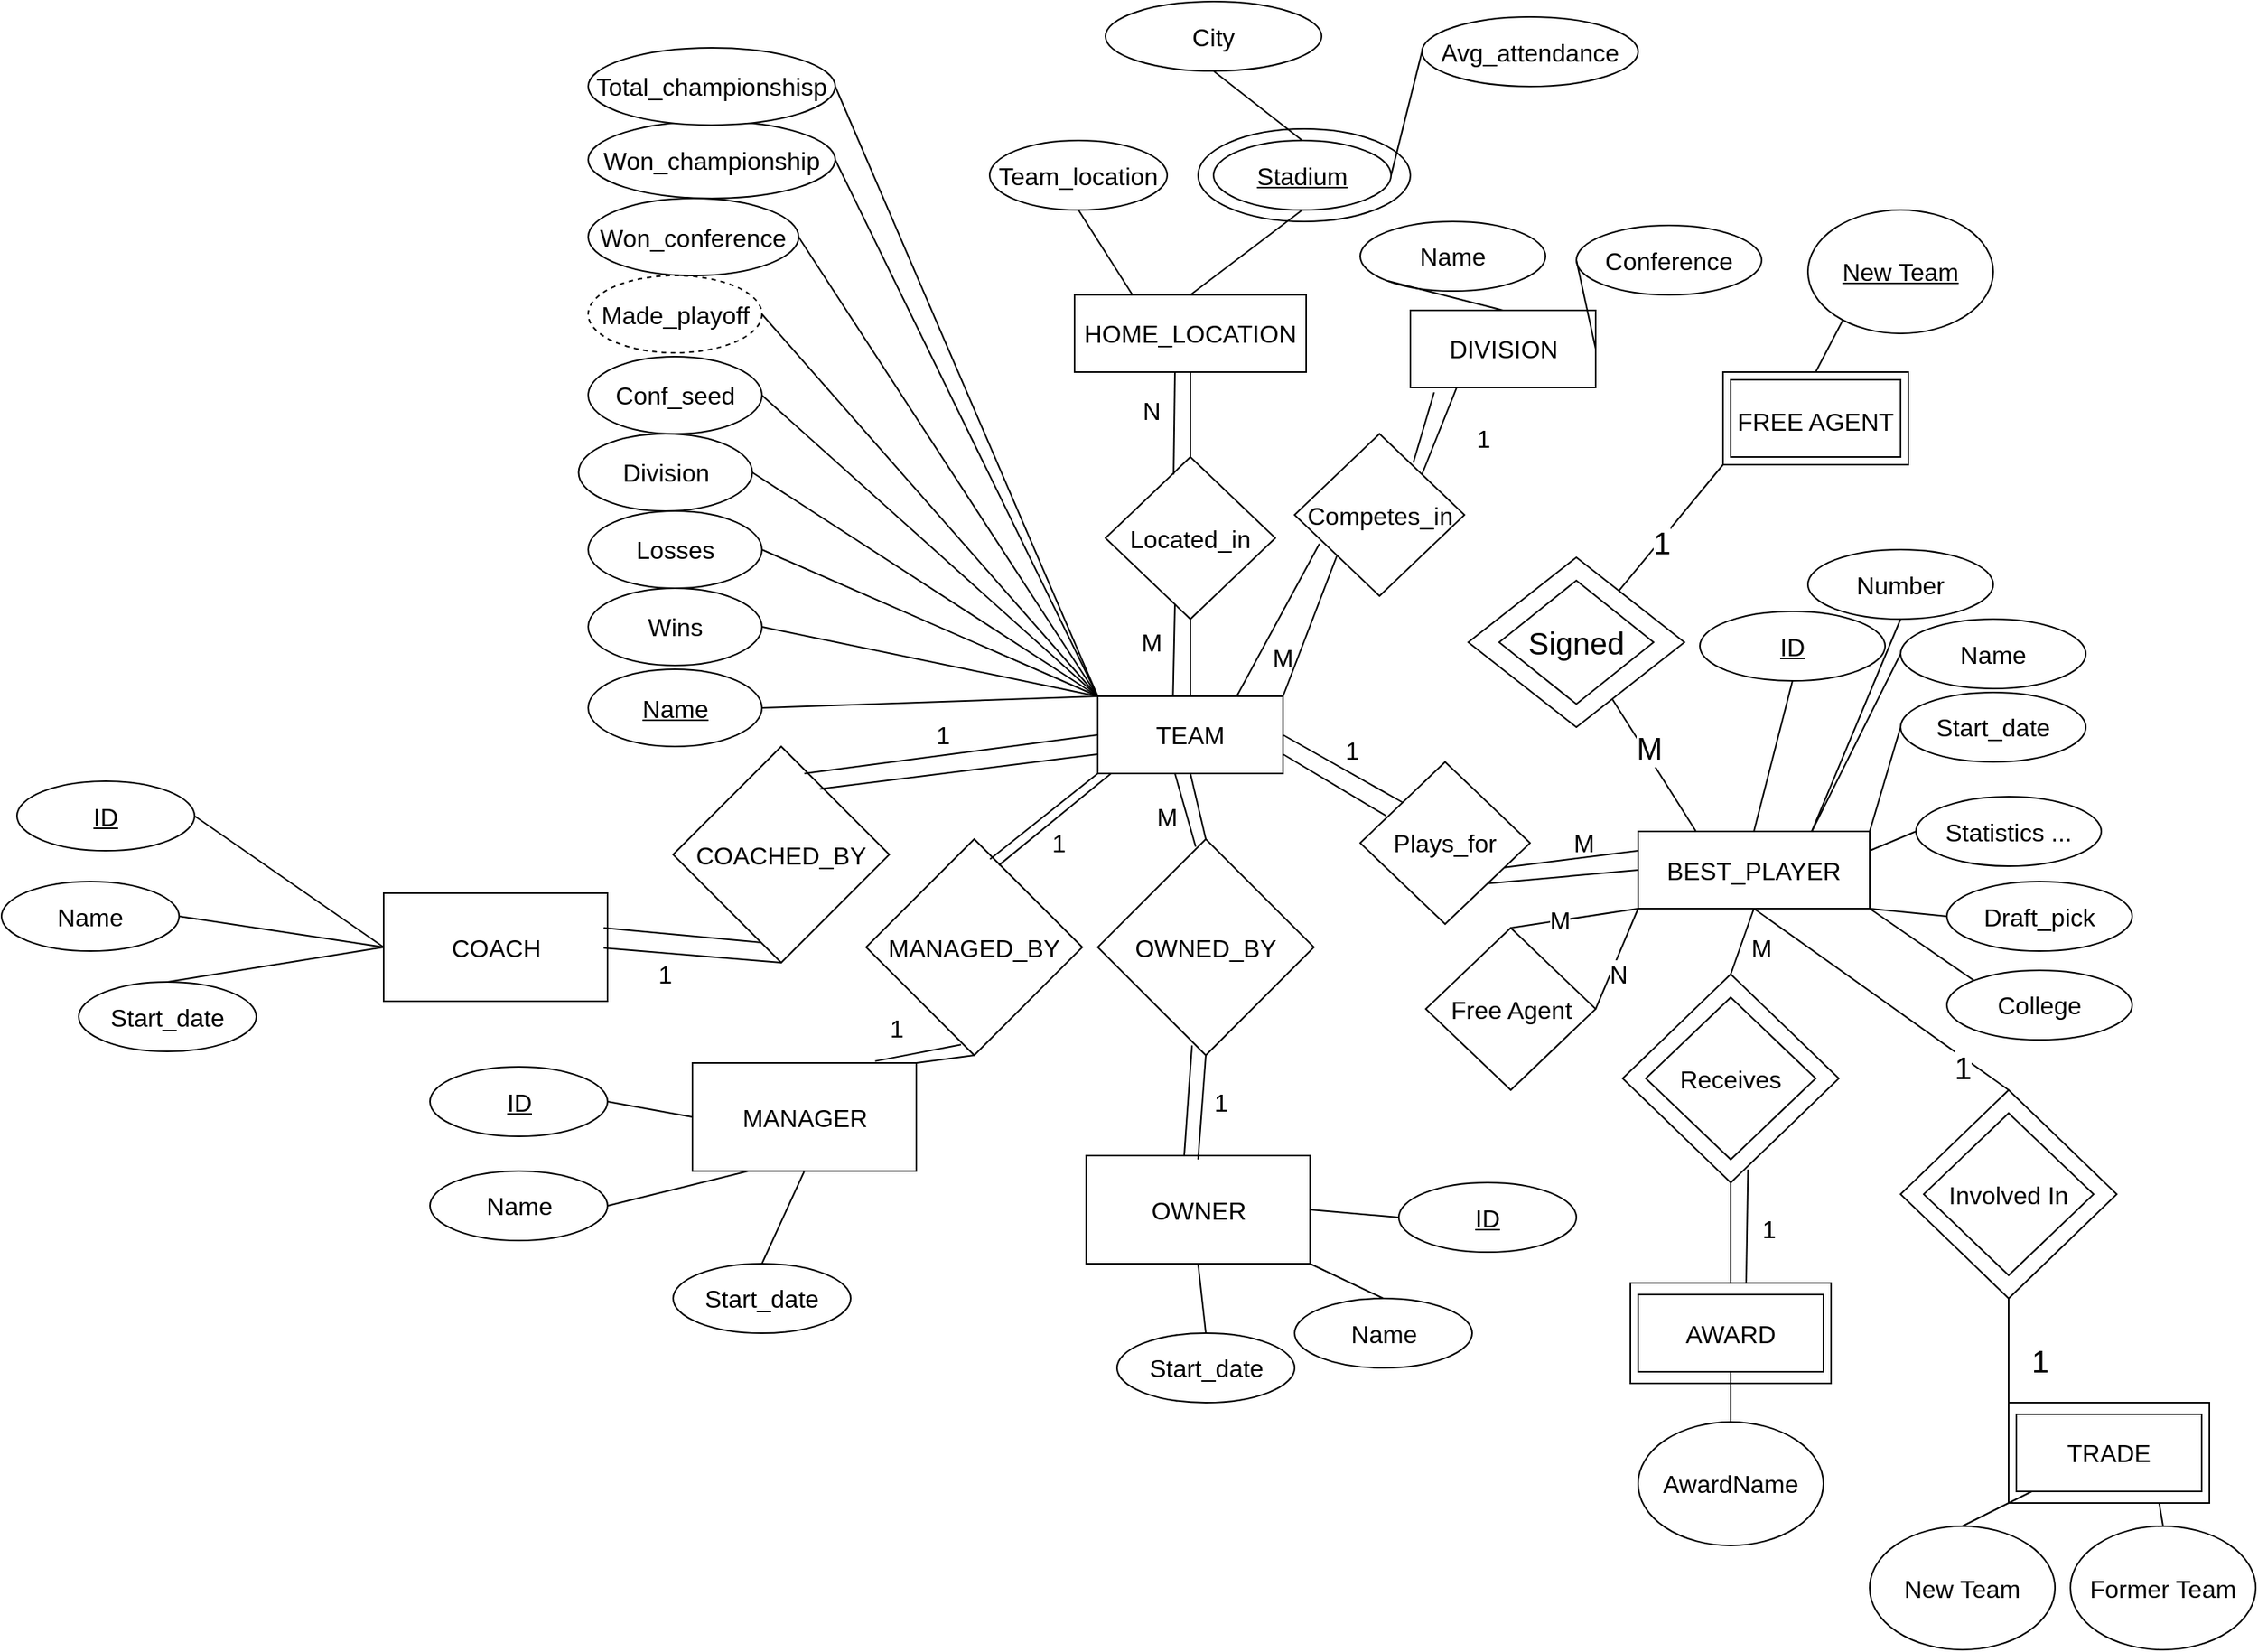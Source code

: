 <mxfile>
    <diagram id="n9KQt6kkjrG5HjDPY_oK" name="Page-1">
        <mxGraphModel dx="1576" dy="1442" grid="1" gridSize="10" guides="1" tooltips="1" connect="1" arrows="1" fold="1" page="1" pageScale="1" pageWidth="850" pageHeight="1100" math="0" shadow="0">
            <root>
                <mxCell id="0"/>
                <mxCell id="1" parent="0"/>
                <mxCell id="pK3gkvbiueadR3NNzkU--126" value="" style="ellipse;whiteSpace=wrap;html=1;fontSize=16;" parent="1" vertex="1">
                    <mxGeometry x="355" y="-127.5" width="137.5" height="60" as="geometry"/>
                </mxCell>
                <mxCell id="pK3gkvbiueadR3NNzkU--79" value="MANAGER" style="rounded=0;whiteSpace=wrap;html=1;fontSize=16;" parent="1" vertex="1">
                    <mxGeometry x="27.5" y="477.5" width="145" height="70" as="geometry"/>
                </mxCell>
                <mxCell id="pK3gkvbiueadR3NNzkU--80" value="COACH" style="rounded=0;whiteSpace=wrap;html=1;fontSize=16;" parent="1" vertex="1">
                    <mxGeometry x="-172.5" y="367.5" width="145" height="70" as="geometry"/>
                </mxCell>
                <mxCell id="pK3gkvbiueadR3NNzkU--78" value="COACHED_BY" style="rhombus;whiteSpace=wrap;html=1;fontSize=16;" parent="1" vertex="1">
                    <mxGeometry x="15" y="272.5" width="140" height="140" as="geometry"/>
                </mxCell>
                <mxCell id="pK3gkvbiueadR3NNzkU--77" value="MANAGED_BY" style="rhombus;whiteSpace=wrap;html=1;fontSize=16;" parent="1" vertex="1">
                    <mxGeometry x="140" y="332.5" width="140" height="140" as="geometry"/>
                </mxCell>
                <mxCell id="pK3gkvbiueadR3NNzkU--76" value="OWNED_BY" style="rhombus;whiteSpace=wrap;html=1;fontSize=16;" parent="1" vertex="1">
                    <mxGeometry x="290" y="332.5" width="140" height="140" as="geometry"/>
                </mxCell>
                <mxCell id="pK3gkvbiueadR3NNzkU--75" value="OWNER" style="rounded=0;whiteSpace=wrap;html=1;fontSize=16;" parent="1" vertex="1">
                    <mxGeometry x="282.5" y="537.5" width="145" height="70" as="geometry"/>
                </mxCell>
                <mxCell id="pK3gkvbiueadR3NNzkU--24" value="" style="rounded=0;whiteSpace=wrap;html=1;fontSize=16;" parent="1" vertex="1">
                    <mxGeometry x="635" y="620" width="130" height="65" as="geometry"/>
                </mxCell>
                <mxCell id="pK3gkvbiueadR3NNzkU--23" value="" style="rhombus;whiteSpace=wrap;html=1;fontSize=16;" parent="1" vertex="1">
                    <mxGeometry x="630" y="420" width="140" height="135" as="geometry"/>
                </mxCell>
                <mxCell id="11" style="edgeStyle=none;html=1;exitX=0;exitY=0;exitDx=0;exitDy=0;entryX=1;entryY=0.5;entryDx=0;entryDy=0;fontSize=16;endArrow=none;endFill=0;" parent="1" source="pK3gkvbiueadR3NNzkU--1" target="9" edge="1">
                    <mxGeometry relative="1" as="geometry"/>
                </mxCell>
                <mxCell id="pK3gkvbiueadR3NNzkU--1" value="&lt;font style=&quot;font-size: 16px;&quot;&gt;TEAM&lt;/font&gt;" style="rounded=0;whiteSpace=wrap;html=1;" parent="1" vertex="1">
                    <mxGeometry x="290" y="240" width="120" height="50" as="geometry"/>
                </mxCell>
                <mxCell id="pK3gkvbiueadR3NNzkU--6" value="&lt;font style=&quot;font-size: 16px;&quot;&gt;HOME_LOCATION&lt;br&gt;&lt;/font&gt;" style="rounded=0;whiteSpace=wrap;html=1;" parent="1" vertex="1">
                    <mxGeometry x="275" y="-20" width="150" height="50" as="geometry"/>
                </mxCell>
                <mxCell id="pK3gkvbiueadR3NNzkU--9" value="&lt;font style=&quot;font-size: 16px;&quot;&gt;DIVISION&lt;/font&gt;" style="rounded=0;whiteSpace=wrap;html=1;" parent="1" vertex="1">
                    <mxGeometry x="492.5" y="-10" width="120" height="50" as="geometry"/>
                </mxCell>
                <mxCell id="13" style="edgeStyle=none;html=1;exitX=0.75;exitY=0;exitDx=0;exitDy=0;entryX=0;entryY=0.5;entryDx=0;entryDy=0;fontSize=16;endArrow=none;endFill=0;" parent="1" source="pK3gkvbiueadR3NNzkU--10" target="pK3gkvbiueadR3NNzkU--154" edge="1">
                    <mxGeometry relative="1" as="geometry"/>
                </mxCell>
                <mxCell id="39" style="edgeStyle=none;html=1;exitX=0;exitY=1;exitDx=0;exitDy=0;entryX=0.5;entryY=0;entryDx=0;entryDy=0;fontSize=16;endArrow=none;endFill=0;" edge="1" parent="1" source="pK3gkvbiueadR3NNzkU--10" target="38">
                    <mxGeometry relative="1" as="geometry"/>
                </mxCell>
                <mxCell id="41" value="M" style="edgeLabel;html=1;align=center;verticalAlign=middle;resizable=0;points=[];fontSize=16;" vertex="1" connectable="0" parent="39">
                    <mxGeometry x="0.252" y="-1" relative="1" as="geometry">
                        <mxPoint as="offset"/>
                    </mxGeometry>
                </mxCell>
                <mxCell id="pK3gkvbiueadR3NNzkU--10" value="&lt;font style=&quot;font-size: 16px&quot;&gt;BEST_PLAYER&lt;/font&gt;" style="rounded=0;whiteSpace=wrap;html=1;" parent="1" vertex="1">
                    <mxGeometry x="640" y="327.5" width="150" height="50" as="geometry"/>
                </mxCell>
                <mxCell id="pK3gkvbiueadR3NNzkU--14" value="Located_in" style="rhombus;whiteSpace=wrap;html=1;fontSize=16;" parent="1" vertex="1">
                    <mxGeometry x="295" y="85" width="110" height="105" as="geometry"/>
                </mxCell>
                <mxCell id="pK3gkvbiueadR3NNzkU--15" value="Competes_in" style="rhombus;whiteSpace=wrap;html=1;fontSize=16;" parent="1" vertex="1">
                    <mxGeometry x="417.5" y="70" width="110" height="105" as="geometry"/>
                </mxCell>
                <mxCell id="pK3gkvbiueadR3NNzkU--16" value="Plays_for" style="rhombus;whiteSpace=wrap;html=1;fontSize=16;" parent="1" vertex="1">
                    <mxGeometry x="460" y="282.5" width="110" height="105" as="geometry"/>
                </mxCell>
                <mxCell id="5" style="edgeStyle=none;html=1;entryX=0.5;entryY=0;entryDx=0;entryDy=0;fontSize=16;endArrow=none;endFill=0;" parent="1" source="pK3gkvbiueadR3NNzkU--18" target="4" edge="1">
                    <mxGeometry relative="1" as="geometry"/>
                </mxCell>
                <mxCell id="pK3gkvbiueadR3NNzkU--18" value="&lt;font style=&quot;font-size: 16px;&quot;&gt;AWARD&lt;/font&gt;" style="rounded=0;whiteSpace=wrap;html=1;" parent="1" vertex="1">
                    <mxGeometry x="640" y="627.5" width="120" height="50" as="geometry"/>
                </mxCell>
                <mxCell id="pK3gkvbiueadR3NNzkU--22" value="Receives" style="rhombus;whiteSpace=wrap;html=1;fontSize=16;" parent="1" vertex="1">
                    <mxGeometry x="645" y="435" width="110" height="105" as="geometry"/>
                </mxCell>
                <mxCell id="pK3gkvbiueadR3NNzkU--25" value="" style="endArrow=none;html=1;rounded=0;fontSize=16;entryX=0.5;entryY=1;entryDx=0;entryDy=0;exitX=0.5;exitY=0;exitDx=0;exitDy=0;" parent="1" source="pK3gkvbiueadR3NNzkU--1" target="pK3gkvbiueadR3NNzkU--14" edge="1">
                    <mxGeometry width="50" height="50" relative="1" as="geometry">
                        <mxPoint x="230" y="290" as="sourcePoint"/>
                        <mxPoint x="280" y="240" as="targetPoint"/>
                    </mxGeometry>
                </mxCell>
                <mxCell id="pK3gkvbiueadR3NNzkU--26" value="" style="endArrow=none;html=1;rounded=0;fontSize=16;entryX=0.5;entryY=1;entryDx=0;entryDy=0;exitX=0.5;exitY=0;exitDx=0;exitDy=0;" parent="1" source="pK3gkvbiueadR3NNzkU--14" target="pK3gkvbiueadR3NNzkU--6" edge="1">
                    <mxGeometry width="50" height="50" relative="1" as="geometry">
                        <mxPoint x="230" y="290" as="sourcePoint"/>
                        <mxPoint x="280" y="240" as="targetPoint"/>
                    </mxGeometry>
                </mxCell>
                <mxCell id="pK3gkvbiueadR3NNzkU--27" value="" style="endArrow=none;html=1;rounded=0;fontSize=16;exitX=0.406;exitY=0.005;exitDx=0;exitDy=0;exitPerimeter=0;" parent="1" source="pK3gkvbiueadR3NNzkU--1" edge="1">
                    <mxGeometry width="50" height="50" relative="1" as="geometry">
                        <mxPoint x="290" y="230" as="sourcePoint"/>
                        <mxPoint x="340" y="180" as="targetPoint"/>
                    </mxGeometry>
                </mxCell>
                <mxCell id="pK3gkvbiueadR3NNzkU--29" value="" style="endArrow=none;html=1;rounded=0;fontSize=16;exitX=0.401;exitY=0.108;exitDx=0;exitDy=0;exitPerimeter=0;" parent="1" source="pK3gkvbiueadR3NNzkU--14" edge="1">
                    <mxGeometry width="50" height="50" relative="1" as="geometry">
                        <mxPoint x="290" y="80" as="sourcePoint"/>
                        <mxPoint x="340" y="30" as="targetPoint"/>
                    </mxGeometry>
                </mxCell>
                <mxCell id="pK3gkvbiueadR3NNzkU--30" value="" style="endArrow=none;html=1;rounded=0;fontSize=16;entryX=0.5;entryY=1;entryDx=0;entryDy=0;exitX=0.5;exitY=0;exitDx=0;exitDy=0;" parent="1" source="pK3gkvbiueadR3NNzkU--76" target="pK3gkvbiueadR3NNzkU--1" edge="1">
                    <mxGeometry width="50" height="50" relative="1" as="geometry">
                        <mxPoint x="310" y="320" as="sourcePoint"/>
                        <mxPoint x="400" y="280" as="targetPoint"/>
                    </mxGeometry>
                </mxCell>
                <mxCell id="pK3gkvbiueadR3NNzkU--31" value="" style="endArrow=none;html=1;rounded=0;fontSize=16;entryX=0.5;entryY=1;entryDx=0;entryDy=0;" parent="1" target="pK3gkvbiueadR3NNzkU--76" edge="1">
                    <mxGeometry width="50" height="50" relative="1" as="geometry">
                        <mxPoint x="355" y="540" as="sourcePoint"/>
                        <mxPoint x="460" y="520" as="targetPoint"/>
                    </mxGeometry>
                </mxCell>
                <mxCell id="pK3gkvbiueadR3NNzkU--32" value="M" style="text;html=1;strokeColor=none;fillColor=none;align=center;verticalAlign=middle;whiteSpace=wrap;rounded=0;fontSize=16;" parent="1" vertex="1">
                    <mxGeometry x="295" y="190" width="60" height="30" as="geometry"/>
                </mxCell>
                <mxCell id="pK3gkvbiueadR3NNzkU--33" value="N" style="text;html=1;strokeColor=none;fillColor=none;align=center;verticalAlign=middle;whiteSpace=wrap;rounded=0;fontSize=16;" parent="1" vertex="1">
                    <mxGeometry x="295" y="40" width="60" height="30" as="geometry"/>
                </mxCell>
                <mxCell id="pK3gkvbiueadR3NNzkU--34" value="" style="endArrow=none;html=1;rounded=0;fontSize=16;exitX=0.453;exitY=0.035;exitDx=0;exitDy=0;exitPerimeter=0;" parent="1" source="pK3gkvbiueadR3NNzkU--76" edge="1">
                    <mxGeometry width="50" height="50" relative="1" as="geometry">
                        <mxPoint x="350" y="360" as="sourcePoint"/>
                        <mxPoint x="340" y="290" as="targetPoint"/>
                    </mxGeometry>
                </mxCell>
                <mxCell id="pK3gkvbiueadR3NNzkU--35" value="" style="endArrow=none;html=1;rounded=0;fontSize=16;exitX=0.438;exitY=-0.001;exitDx=0;exitDy=0;exitPerimeter=0;entryX=0.436;entryY=0.955;entryDx=0;entryDy=0;entryPerimeter=0;" parent="1" source="pK3gkvbiueadR3NNzkU--75" target="pK3gkvbiueadR3NNzkU--76" edge="1">
                    <mxGeometry width="50" height="50" relative="1" as="geometry">
                        <mxPoint x="310" y="360" as="sourcePoint"/>
                        <mxPoint x="360" y="310" as="targetPoint"/>
                    </mxGeometry>
                </mxCell>
                <mxCell id="pK3gkvbiueadR3NNzkU--36" value="1" style="text;html=1;strokeColor=none;fillColor=none;align=center;verticalAlign=middle;whiteSpace=wrap;rounded=0;fontSize=16;" parent="1" vertex="1">
                    <mxGeometry x="340" y="487.5" width="60" height="30" as="geometry"/>
                </mxCell>
                <mxCell id="pK3gkvbiueadR3NNzkU--37" value="M" style="text;html=1;strokeColor=none;fillColor=none;align=center;verticalAlign=middle;whiteSpace=wrap;rounded=0;fontSize=16;" parent="1" vertex="1">
                    <mxGeometry x="305" y="302.5" width="60" height="30" as="geometry"/>
                </mxCell>
                <mxCell id="pK3gkvbiueadR3NNzkU--38" value="" style="endArrow=none;html=1;rounded=0;fontSize=16;entryX=0;entryY=1;entryDx=0;entryDy=0;exitX=0.573;exitY=0.093;exitDx=0;exitDy=0;exitPerimeter=0;" parent="1" source="pK3gkvbiueadR3NNzkU--77" target="pK3gkvbiueadR3NNzkU--1" edge="1">
                    <mxGeometry width="50" height="50" relative="1" as="geometry">
                        <mxPoint x="230" y="340" as="sourcePoint"/>
                        <mxPoint x="350" y="310" as="targetPoint"/>
                    </mxGeometry>
                </mxCell>
                <mxCell id="pK3gkvbiueadR3NNzkU--39" value="" style="endArrow=none;html=1;rounded=0;fontSize=16;entryX=0.5;entryY=1;entryDx=0;entryDy=0;exitX=1;exitY=0;exitDx=0;exitDy=0;" parent="1" source="pK3gkvbiueadR3NNzkU--79" target="pK3gkvbiueadR3NNzkU--77" edge="1">
                    <mxGeometry width="50" height="50" relative="1" as="geometry">
                        <mxPoint x="160" y="480" as="sourcePoint"/>
                        <mxPoint x="340" y="310" as="targetPoint"/>
                    </mxGeometry>
                </mxCell>
                <mxCell id="pK3gkvbiueadR3NNzkU--40" value="" style="endArrow=none;html=1;rounded=0;fontSize=16;exitX=0.885;exitY=-0.017;exitDx=0;exitDy=0;exitPerimeter=0;entryX=0.439;entryY=0.951;entryDx=0;entryDy=0;entryPerimeter=0;" parent="1" target="pK3gkvbiueadR3NNzkU--77" edge="1">
                    <mxGeometry width="50" height="50" relative="1" as="geometry">
                        <mxPoint x="145.825" y="476.31" as="sourcePoint"/>
                        <mxPoint x="340" y="310" as="targetPoint"/>
                    </mxGeometry>
                </mxCell>
                <mxCell id="pK3gkvbiueadR3NNzkU--42" value="1" style="text;html=1;strokeColor=none;fillColor=none;align=center;verticalAlign=middle;whiteSpace=wrap;rounded=0;fontSize=16;" parent="1" vertex="1">
                    <mxGeometry x="130" y="440" width="60" height="30" as="geometry"/>
                </mxCell>
                <mxCell id="pK3gkvbiueadR3NNzkU--43" value="1" style="text;html=1;strokeColor=none;fillColor=none;align=center;verticalAlign=middle;whiteSpace=wrap;rounded=0;fontSize=16;" parent="1" vertex="1">
                    <mxGeometry x="235" y="320" width="60" height="30" as="geometry"/>
                </mxCell>
                <mxCell id="pK3gkvbiueadR3NNzkU--45" value="" style="endArrow=none;html=1;rounded=0;fontSize=16;entryX=0;entryY=0.5;entryDx=0;entryDy=0;" parent="1" target="pK3gkvbiueadR3NNzkU--1" edge="1">
                    <mxGeometry width="50" height="50" relative="1" as="geometry">
                        <mxPoint x="100" y="290" as="sourcePoint"/>
                        <mxPoint x="350" y="310" as="targetPoint"/>
                    </mxGeometry>
                </mxCell>
                <mxCell id="pK3gkvbiueadR3NNzkU--46" value="" style="endArrow=none;html=1;rounded=0;fontSize=16;entryX=0.5;entryY=1;entryDx=0;entryDy=0;" parent="1" target="pK3gkvbiueadR3NNzkU--78" edge="1">
                    <mxGeometry width="50" height="50" relative="1" as="geometry">
                        <mxPoint x="-30" y="403" as="sourcePoint"/>
                        <mxPoint x="350" y="310" as="targetPoint"/>
                    </mxGeometry>
                </mxCell>
                <mxCell id="pK3gkvbiueadR3NNzkU--47" value="1" style="text;html=1;strokeColor=none;fillColor=none;align=center;verticalAlign=middle;whiteSpace=wrap;rounded=0;fontSize=16;" parent="1" vertex="1">
                    <mxGeometry x="160" y="250" width="60" height="30" as="geometry"/>
                </mxCell>
                <mxCell id="pK3gkvbiueadR3NNzkU--48" value="1" style="text;html=1;strokeColor=none;fillColor=none;align=center;verticalAlign=middle;whiteSpace=wrap;rounded=0;fontSize=16;" parent="1" vertex="1">
                    <mxGeometry x="-20" y="405" width="60" height="30" as="geometry"/>
                </mxCell>
                <mxCell id="pK3gkvbiueadR3NNzkU--49" value="" style="endArrow=none;html=1;rounded=0;fontSize=16;entryX=0.401;entryY=0.906;entryDx=0;entryDy=0;entryPerimeter=0;" parent="1" target="pK3gkvbiueadR3NNzkU--78" edge="1">
                    <mxGeometry width="50" height="50" relative="1" as="geometry">
                        <mxPoint x="-30" y="390" as="sourcePoint"/>
                        <mxPoint x="350" y="310" as="targetPoint"/>
                    </mxGeometry>
                </mxCell>
                <mxCell id="pK3gkvbiueadR3NNzkU--50" value="" style="endArrow=none;html=1;rounded=0;fontSize=16;entryX=0;entryY=0.75;entryDx=0;entryDy=0;" parent="1" target="pK3gkvbiueadR3NNzkU--1" edge="1">
                    <mxGeometry width="50" height="50" relative="1" as="geometry">
                        <mxPoint x="110" y="300" as="sourcePoint"/>
                        <mxPoint x="350" y="310" as="targetPoint"/>
                    </mxGeometry>
                </mxCell>
                <mxCell id="pK3gkvbiueadR3NNzkU--51" value="" style="endArrow=none;html=1;rounded=0;fontSize=16;exitX=0.614;exitY=0.121;exitDx=0;exitDy=0;exitPerimeter=0;entryX=0.072;entryY=0.999;entryDx=0;entryDy=0;entryPerimeter=0;" parent="1" source="pK3gkvbiueadR3NNzkU--77" target="pK3gkvbiueadR3NNzkU--1" edge="1">
                    <mxGeometry width="50" height="50" relative="1" as="geometry">
                        <mxPoint x="290" y="340" as="sourcePoint"/>
                        <mxPoint x="340" y="290" as="targetPoint"/>
                    </mxGeometry>
                </mxCell>
                <mxCell id="pK3gkvbiueadR3NNzkU--53" value="" style="endArrow=none;html=1;rounded=0;fontSize=16;entryX=0;entryY=0;entryDx=0;entryDy=0;exitX=1;exitY=0.5;exitDx=0;exitDy=0;" parent="1" source="pK3gkvbiueadR3NNzkU--1" target="pK3gkvbiueadR3NNzkU--16" edge="1">
                    <mxGeometry width="50" height="50" relative="1" as="geometry">
                        <mxPoint x="380" y="280" as="sourcePoint"/>
                        <mxPoint x="430" y="230" as="targetPoint"/>
                    </mxGeometry>
                </mxCell>
                <mxCell id="pK3gkvbiueadR3NNzkU--54" value="" style="endArrow=none;html=1;rounded=0;fontSize=16;entryX=0;entryY=0.5;entryDx=0;entryDy=0;exitX=1;exitY=1;exitDx=0;exitDy=0;" parent="1" source="pK3gkvbiueadR3NNzkU--16" target="pK3gkvbiueadR3NNzkU--10" edge="1">
                    <mxGeometry width="50" height="50" relative="1" as="geometry">
                        <mxPoint x="380" y="280" as="sourcePoint"/>
                        <mxPoint x="430" y="230" as="targetPoint"/>
                    </mxGeometry>
                </mxCell>
                <mxCell id="pK3gkvbiueadR3NNzkU--55" value="" style="endArrow=none;html=1;rounded=0;fontSize=16;entryX=0;entryY=0.25;entryDx=0;entryDy=0;exitX=0.849;exitY=0.651;exitDx=0;exitDy=0;exitPerimeter=0;" parent="1" source="pK3gkvbiueadR3NNzkU--16" target="pK3gkvbiueadR3NNzkU--10" edge="1">
                    <mxGeometry width="50" height="50" relative="1" as="geometry">
                        <mxPoint x="380" y="280" as="sourcePoint"/>
                        <mxPoint x="430" y="230" as="targetPoint"/>
                    </mxGeometry>
                </mxCell>
                <mxCell id="pK3gkvbiueadR3NNzkU--56" value="" style="endArrow=none;html=1;rounded=0;fontSize=16;entryX=0.153;entryY=0.333;entryDx=0;entryDy=0;entryPerimeter=0;exitX=1;exitY=0.75;exitDx=0;exitDy=0;" parent="1" source="pK3gkvbiueadR3NNzkU--1" target="pK3gkvbiueadR3NNzkU--16" edge="1">
                    <mxGeometry width="50" height="50" relative="1" as="geometry">
                        <mxPoint x="390" y="320" as="sourcePoint"/>
                        <mxPoint x="440" y="270" as="targetPoint"/>
                    </mxGeometry>
                </mxCell>
                <mxCell id="pK3gkvbiueadR3NNzkU--57" value="M" style="text;html=1;strokeColor=none;fillColor=none;align=center;verticalAlign=middle;whiteSpace=wrap;rounded=0;fontSize=16;" parent="1" vertex="1">
                    <mxGeometry x="575" y="320" width="60" height="30" as="geometry"/>
                </mxCell>
                <mxCell id="pK3gkvbiueadR3NNzkU--58" value="1" style="text;html=1;strokeColor=none;fillColor=none;align=center;verticalAlign=middle;whiteSpace=wrap;rounded=0;fontSize=16;" parent="1" vertex="1">
                    <mxGeometry x="425" y="260" width="60" height="30" as="geometry"/>
                </mxCell>
                <mxCell id="pK3gkvbiueadR3NNzkU--59" value="" style="endArrow=none;html=1;rounded=0;fontSize=16;entryX=0;entryY=1;entryDx=0;entryDy=0;exitX=1;exitY=0;exitDx=0;exitDy=0;" parent="1" source="pK3gkvbiueadR3NNzkU--1" target="pK3gkvbiueadR3NNzkU--15" edge="1">
                    <mxGeometry width="50" height="50" relative="1" as="geometry">
                        <mxPoint x="390" y="320" as="sourcePoint"/>
                        <mxPoint x="440" y="270" as="targetPoint"/>
                    </mxGeometry>
                </mxCell>
                <mxCell id="pK3gkvbiueadR3NNzkU--60" value="" style="endArrow=none;html=1;rounded=0;fontSize=16;entryX=0.146;entryY=0.679;entryDx=0;entryDy=0;entryPerimeter=0;exitX=0.75;exitY=0;exitDx=0;exitDy=0;" parent="1" source="pK3gkvbiueadR3NNzkU--1" target="pK3gkvbiueadR3NNzkU--15" edge="1">
                    <mxGeometry width="50" height="50" relative="1" as="geometry">
                        <mxPoint x="390" y="320" as="sourcePoint"/>
                        <mxPoint x="440" y="270" as="targetPoint"/>
                    </mxGeometry>
                </mxCell>
                <mxCell id="pK3gkvbiueadR3NNzkU--61" value="" style="endArrow=none;html=1;rounded=0;fontSize=16;entryX=0.25;entryY=1;entryDx=0;entryDy=0;exitX=1;exitY=0;exitDx=0;exitDy=0;" parent="1" source="pK3gkvbiueadR3NNzkU--15" target="pK3gkvbiueadR3NNzkU--9" edge="1">
                    <mxGeometry width="50" height="50" relative="1" as="geometry">
                        <mxPoint x="390" y="320" as="sourcePoint"/>
                        <mxPoint x="440" y="270" as="targetPoint"/>
                    </mxGeometry>
                </mxCell>
                <mxCell id="pK3gkvbiueadR3NNzkU--62" value="" style="endArrow=none;html=1;rounded=0;fontSize=16;exitX=0.699;exitY=0.177;exitDx=0;exitDy=0;exitPerimeter=0;entryX=0.128;entryY=1.063;entryDx=0;entryDy=0;entryPerimeter=0;" parent="1" source="pK3gkvbiueadR3NNzkU--15" edge="1" target="pK3gkvbiueadR3NNzkU--9">
                    <mxGeometry width="50" height="50" relative="1" as="geometry">
                        <mxPoint x="520" y="150" as="sourcePoint"/>
                        <mxPoint x="610" y="110" as="targetPoint"/>
                    </mxGeometry>
                </mxCell>
                <mxCell id="pK3gkvbiueadR3NNzkU--63" value="" style="endArrow=none;html=1;rounded=0;fontSize=16;entryX=0.5;entryY=0;entryDx=0;entryDy=0;exitX=0.5;exitY=1;exitDx=0;exitDy=0;" parent="1" source="pK3gkvbiueadR3NNzkU--23" target="pK3gkvbiueadR3NNzkU--24" edge="1">
                    <mxGeometry width="50" height="50" relative="1" as="geometry">
                        <mxPoint x="350" y="350" as="sourcePoint"/>
                        <mxPoint x="400" y="300" as="targetPoint"/>
                    </mxGeometry>
                </mxCell>
                <mxCell id="pK3gkvbiueadR3NNzkU--64" value="" style="endArrow=none;html=1;rounded=0;fontSize=16;entryX=0.5;entryY=0;entryDx=0;entryDy=0;exitX=0.58;exitY=0.937;exitDx=0;exitDy=0;exitPerimeter=0;" parent="1" source="pK3gkvbiueadR3NNzkU--23" edge="1">
                    <mxGeometry width="50" height="50" relative="1" as="geometry">
                        <mxPoint x="710" y="555" as="sourcePoint"/>
                        <mxPoint x="710" y="620" as="targetPoint"/>
                    </mxGeometry>
                </mxCell>
                <mxCell id="pK3gkvbiueadR3NNzkU--65" value="" style="endArrow=none;html=1;rounded=0;fontSize=16;entryX=0.5;entryY=1;entryDx=0;entryDy=0;exitX=0.5;exitY=0;exitDx=0;exitDy=0;" parent="1" source="pK3gkvbiueadR3NNzkU--23" target="pK3gkvbiueadR3NNzkU--10" edge="1">
                    <mxGeometry width="50" height="50" relative="1" as="geometry">
                        <mxPoint x="510" y="470" as="sourcePoint"/>
                        <mxPoint x="560" y="420" as="targetPoint"/>
                    </mxGeometry>
                </mxCell>
                <mxCell id="pK3gkvbiueadR3NNzkU--67" value="1" style="text;html=1;strokeColor=none;fillColor=none;align=center;verticalAlign=middle;whiteSpace=wrap;rounded=0;fontSize=16;" parent="1" vertex="1">
                    <mxGeometry x="510" y="57.5" width="60" height="30" as="geometry"/>
                </mxCell>
                <mxCell id="pK3gkvbiueadR3NNzkU--69" value="M" style="text;html=1;strokeColor=none;fillColor=none;align=center;verticalAlign=middle;whiteSpace=wrap;rounded=0;fontSize=16;" parent="1" vertex="1">
                    <mxGeometry x="380" y="200" width="60" height="30" as="geometry"/>
                </mxCell>
                <mxCell id="pK3gkvbiueadR3NNzkU--70" value="M" style="text;html=1;strokeColor=none;fillColor=none;align=center;verticalAlign=middle;whiteSpace=wrap;rounded=0;fontSize=16;" parent="1" vertex="1">
                    <mxGeometry x="690" y="387.5" width="60" height="30" as="geometry"/>
                </mxCell>
                <mxCell id="pK3gkvbiueadR3NNzkU--71" value="1" style="text;html=1;strokeColor=none;fillColor=none;align=center;verticalAlign=middle;whiteSpace=wrap;rounded=0;fontSize=16;" parent="1" vertex="1">
                    <mxGeometry x="695" y="570" width="60" height="30" as="geometry"/>
                </mxCell>
                <mxCell id="pK3gkvbiueadR3NNzkU--72" value="Name" style="ellipse;whiteSpace=wrap;html=1;fontSize=16;" parent="1" vertex="1">
                    <mxGeometry x="417.5" y="630" width="115" height="45" as="geometry"/>
                </mxCell>
                <mxCell id="pK3gkvbiueadR3NNzkU--73" value="Start_date" style="ellipse;whiteSpace=wrap;html=1;fontSize=16;" parent="1" vertex="1">
                    <mxGeometry x="302.5" y="652.5" width="115" height="45" as="geometry"/>
                </mxCell>
                <mxCell id="pK3gkvbiueadR3NNzkU--81" value="" style="endArrow=none;html=1;rounded=0;fontSize=16;exitX=0.5;exitY=0;exitDx=0;exitDy=0;entryX=1;entryY=1;entryDx=0;entryDy=0;" parent="1" source="pK3gkvbiueadR3NNzkU--72" target="pK3gkvbiueadR3NNzkU--75" edge="1">
                    <mxGeometry width="50" height="50" relative="1" as="geometry">
                        <mxPoint x="230" y="380" as="sourcePoint"/>
                        <mxPoint x="280" y="330" as="targetPoint"/>
                    </mxGeometry>
                </mxCell>
                <mxCell id="pK3gkvbiueadR3NNzkU--82" value="" style="endArrow=none;html=1;rounded=0;fontSize=16;entryX=0.5;entryY=0;entryDx=0;entryDy=0;exitX=0.5;exitY=1;exitDx=0;exitDy=0;" parent="1" source="pK3gkvbiueadR3NNzkU--75" target="pK3gkvbiueadR3NNzkU--73" edge="1">
                    <mxGeometry width="50" height="50" relative="1" as="geometry">
                        <mxPoint x="230" y="380" as="sourcePoint"/>
                        <mxPoint x="280" y="330" as="targetPoint"/>
                    </mxGeometry>
                </mxCell>
                <mxCell id="pK3gkvbiueadR3NNzkU--88" value="Name" style="ellipse;whiteSpace=wrap;html=1;fontSize=16;" parent="1" vertex="1">
                    <mxGeometry x="-142.5" y="547.5" width="115" height="45" as="geometry"/>
                </mxCell>
                <mxCell id="pK3gkvbiueadR3NNzkU--90" value="Start_date" style="ellipse;whiteSpace=wrap;html=1;fontSize=16;" parent="1" vertex="1">
                    <mxGeometry x="15" y="607.5" width="115" height="45" as="geometry"/>
                </mxCell>
                <mxCell id="pK3gkvbiueadR3NNzkU--92" value="" style="endArrow=none;html=1;rounded=0;fontSize=16;exitX=0.5;exitY=0;exitDx=0;exitDy=0;entryX=0.5;entryY=1;entryDx=0;entryDy=0;" parent="1" source="pK3gkvbiueadR3NNzkU--90" target="pK3gkvbiueadR3NNzkU--79" edge="1">
                    <mxGeometry width="50" height="50" relative="1" as="geometry">
                        <mxPoint x="130" y="460" as="sourcePoint"/>
                        <mxPoint x="180" y="410" as="targetPoint"/>
                    </mxGeometry>
                </mxCell>
                <mxCell id="pK3gkvbiueadR3NNzkU--94" value="" style="endArrow=none;html=1;rounded=0;fontSize=16;exitX=0.25;exitY=1;exitDx=0;exitDy=0;entryX=1;entryY=0.5;entryDx=0;entryDy=0;" parent="1" source="pK3gkvbiueadR3NNzkU--79" target="pK3gkvbiueadR3NNzkU--88" edge="1">
                    <mxGeometry width="50" height="50" relative="1" as="geometry">
                        <mxPoint x="110" y="557.5" as="sourcePoint"/>
                        <mxPoint x="59.014" y="601.932" as="targetPoint"/>
                    </mxGeometry>
                </mxCell>
                <mxCell id="pK3gkvbiueadR3NNzkU--95" value="&lt;u&gt;ID&lt;/u&gt;" style="ellipse;whiteSpace=wrap;html=1;fontSize=16;" parent="1" vertex="1">
                    <mxGeometry x="485" y="555" width="115" height="45" as="geometry"/>
                </mxCell>
                <mxCell id="pK3gkvbiueadR3NNzkU--96" value="" style="endArrow=none;html=1;rounded=0;fontSize=16;entryX=0;entryY=0.5;entryDx=0;entryDy=0;exitX=1;exitY=0.5;exitDx=0;exitDy=0;" parent="1" source="pK3gkvbiueadR3NNzkU--75" target="pK3gkvbiueadR3NNzkU--95" edge="1">
                    <mxGeometry width="50" height="50" relative="1" as="geometry">
                        <mxPoint x="190" y="480" as="sourcePoint"/>
                        <mxPoint x="240" y="430" as="targetPoint"/>
                    </mxGeometry>
                </mxCell>
                <mxCell id="pK3gkvbiueadR3NNzkU--97" value="&lt;u&gt;ID&lt;/u&gt;" style="ellipse;whiteSpace=wrap;html=1;fontSize=16;" parent="1" vertex="1">
                    <mxGeometry x="-142.5" y="480" width="115" height="45" as="geometry"/>
                </mxCell>
                <mxCell id="pK3gkvbiueadR3NNzkU--98" value="" style="endArrow=none;html=1;rounded=0;fontSize=16;exitX=1;exitY=0.5;exitDx=0;exitDy=0;entryX=0;entryY=0.5;entryDx=0;entryDy=0;" parent="1" source="pK3gkvbiueadR3NNzkU--97" target="pK3gkvbiueadR3NNzkU--79" edge="1">
                    <mxGeometry width="50" height="50" relative="1" as="geometry">
                        <mxPoint x="110" y="490" as="sourcePoint"/>
                        <mxPoint x="160" y="440" as="targetPoint"/>
                    </mxGeometry>
                </mxCell>
                <mxCell id="pK3gkvbiueadR3NNzkU--99" value="Name" style="ellipse;whiteSpace=wrap;html=1;fontSize=16;" parent="1" vertex="1">
                    <mxGeometry x="-420" y="360" width="115" height="45" as="geometry"/>
                </mxCell>
                <mxCell id="pK3gkvbiueadR3NNzkU--101" value="Start_date" style="ellipse;whiteSpace=wrap;html=1;fontSize=16;" parent="1" vertex="1">
                    <mxGeometry x="-370" y="425" width="115" height="45" as="geometry"/>
                </mxCell>
                <mxCell id="pK3gkvbiueadR3NNzkU--103" value="" style="endArrow=none;html=1;rounded=0;fontSize=16;exitX=0.5;exitY=0;exitDx=0;exitDy=0;entryX=0;entryY=0.5;entryDx=0;entryDy=0;" parent="1" source="pK3gkvbiueadR3NNzkU--101" target="pK3gkvbiueadR3NNzkU--80" edge="1">
                    <mxGeometry width="50" height="50" relative="1" as="geometry">
                        <mxPoint x="-257.5" y="232.5" as="sourcePoint"/>
                        <mxPoint x="-287.5" y="320" as="targetPoint"/>
                    </mxGeometry>
                </mxCell>
                <mxCell id="pK3gkvbiueadR3NNzkU--105" value="" style="endArrow=none;html=1;rounded=0;fontSize=16;exitX=0;exitY=0.5;exitDx=0;exitDy=0;entryX=1;entryY=0.5;entryDx=0;entryDy=0;" parent="1" source="pK3gkvbiueadR3NNzkU--80" target="pK3gkvbiueadR3NNzkU--99" edge="1">
                    <mxGeometry width="50" height="50" relative="1" as="geometry">
                        <mxPoint x="-323.75" y="320" as="sourcePoint"/>
                        <mxPoint x="-328.486" y="374.432" as="targetPoint"/>
                    </mxGeometry>
                </mxCell>
                <mxCell id="pK3gkvbiueadR3NNzkU--106" value="&lt;u&gt;ID&lt;/u&gt;" style="ellipse;whiteSpace=wrap;html=1;fontSize=16;" parent="1" vertex="1">
                    <mxGeometry x="-410" y="295" width="115" height="45" as="geometry"/>
                </mxCell>
                <mxCell id="pK3gkvbiueadR3NNzkU--107" value="" style="endArrow=none;html=1;rounded=0;fontSize=16;entryX=1;entryY=0.5;entryDx=0;entryDy=0;exitX=0;exitY=0.5;exitDx=0;exitDy=0;" parent="1" source="pK3gkvbiueadR3NNzkU--80" target="pK3gkvbiueadR3NNzkU--106" edge="1">
                    <mxGeometry width="50" height="50" relative="1" as="geometry">
                        <mxPoint x="40" y="390" as="sourcePoint"/>
                        <mxPoint x="90" y="340" as="targetPoint"/>
                    </mxGeometry>
                </mxCell>
                <mxCell id="pK3gkvbiueadR3NNzkU--110" value="" style="endArrow=none;html=1;rounded=0;fontSize=16;entryX=0.25;entryY=0;entryDx=0;entryDy=0;exitX=0.5;exitY=1;exitDx=0;exitDy=0;" parent="1" source="pK3gkvbiueadR3NNzkU--112" target="pK3gkvbiueadR3NNzkU--6" edge="1">
                    <mxGeometry width="50" height="50" relative="1" as="geometry">
                        <mxPoint x="280" y="-80" as="sourcePoint"/>
                        <mxPoint x="400" y="230" as="targetPoint"/>
                    </mxGeometry>
                </mxCell>
                <mxCell id="pK3gkvbiueadR3NNzkU--112" value="Team_location" style="ellipse;whiteSpace=wrap;html=1;fontSize=16;" parent="1" vertex="1">
                    <mxGeometry x="220" y="-120" width="115" height="45" as="geometry"/>
                </mxCell>
                <mxCell id="pK3gkvbiueadR3NNzkU--113" value="&lt;u&gt;Stadium&lt;/u&gt;" style="ellipse;whiteSpace=wrap;html=1;fontSize=16;" parent="1" vertex="1">
                    <mxGeometry x="365" y="-120" width="115" height="45" as="geometry"/>
                </mxCell>
                <mxCell id="pK3gkvbiueadR3NNzkU--114" value="" style="endArrow=none;html=1;rounded=0;fontSize=16;entryX=0.5;entryY=1;entryDx=0;entryDy=0;exitX=0.5;exitY=0;exitDx=0;exitDy=0;" parent="1" source="pK3gkvbiueadR3NNzkU--6" target="pK3gkvbiueadR3NNzkU--113" edge="1">
                    <mxGeometry width="50" height="50" relative="1" as="geometry">
                        <mxPoint x="310" y="180" as="sourcePoint"/>
                        <mxPoint x="360" y="130" as="targetPoint"/>
                    </mxGeometry>
                </mxCell>
                <mxCell id="pK3gkvbiueadR3NNzkU--115" value="Avg_attendance" style="ellipse;whiteSpace=wrap;html=1;fontSize=16;" parent="1" vertex="1">
                    <mxGeometry x="500" y="-200" width="140" height="45" as="geometry"/>
                </mxCell>
                <mxCell id="pK3gkvbiueadR3NNzkU--116" value="" style="endArrow=none;html=1;rounded=0;fontSize=16;entryX=0;entryY=0.5;entryDx=0;entryDy=0;exitX=1;exitY=0.5;exitDx=0;exitDy=0;" parent="1" source="pK3gkvbiueadR3NNzkU--113" target="pK3gkvbiueadR3NNzkU--115" edge="1">
                    <mxGeometry width="50" height="50" relative="1" as="geometry">
                        <mxPoint x="310" y="30" as="sourcePoint"/>
                        <mxPoint x="360" y="-20" as="targetPoint"/>
                    </mxGeometry>
                </mxCell>
                <mxCell id="pK3gkvbiueadR3NNzkU--117" value="City" style="ellipse;whiteSpace=wrap;html=1;fontSize=16;" parent="1" vertex="1">
                    <mxGeometry x="295" y="-210" width="140" height="45" as="geometry"/>
                </mxCell>
                <mxCell id="pK3gkvbiueadR3NNzkU--118" value="" style="endArrow=none;html=1;rounded=0;fontSize=16;entryX=0.5;entryY=1;entryDx=0;entryDy=0;exitX=0.5;exitY=0;exitDx=0;exitDy=0;" parent="1" source="pK3gkvbiueadR3NNzkU--113" target="pK3gkvbiueadR3NNzkU--117" edge="1">
                    <mxGeometry width="50" height="50" relative="1" as="geometry">
                        <mxPoint x="310" y="30" as="sourcePoint"/>
                        <mxPoint x="360" y="-20" as="targetPoint"/>
                    </mxGeometry>
                </mxCell>
                <mxCell id="pK3gkvbiueadR3NNzkU--129" value="Name" style="ellipse;whiteSpace=wrap;html=1;fontSize=16;" parent="1" vertex="1">
                    <mxGeometry x="460" y="-67.5" width="120" height="45" as="geometry"/>
                </mxCell>
                <mxCell id="pK3gkvbiueadR3NNzkU--130" value="Conference" style="ellipse;whiteSpace=wrap;html=1;fontSize=16;" parent="1" vertex="1">
                    <mxGeometry x="600" y="-65" width="120" height="45" as="geometry"/>
                </mxCell>
                <mxCell id="pK3gkvbiueadR3NNzkU--131" value="" style="endArrow=none;html=1;rounded=0;fontSize=16;entryX=0;entryY=0.5;entryDx=0;entryDy=0;exitX=1;exitY=0.5;exitDx=0;exitDy=0;" parent="1" source="pK3gkvbiueadR3NNzkU--9" target="pK3gkvbiueadR3NNzkU--130" edge="1">
                    <mxGeometry width="50" height="50" relative="1" as="geometry">
                        <mxPoint x="300" y="110" as="sourcePoint"/>
                        <mxPoint x="350" y="60" as="targetPoint"/>
                    </mxGeometry>
                </mxCell>
                <mxCell id="pK3gkvbiueadR3NNzkU--132" value="" style="endArrow=none;html=1;rounded=0;fontSize=16;entryX=0;entryY=1;entryDx=0;entryDy=0;exitX=0.5;exitY=0;exitDx=0;exitDy=0;" parent="1" source="pK3gkvbiueadR3NNzkU--9" target="pK3gkvbiueadR3NNzkU--129" edge="1">
                    <mxGeometry width="50" height="50" relative="1" as="geometry">
                        <mxPoint x="730" y="95" as="sourcePoint"/>
                        <mxPoint x="780" y="82.5" as="targetPoint"/>
                    </mxGeometry>
                </mxCell>
                <mxCell id="pK3gkvbiueadR3NNzkU--133" value="&lt;u&gt;Name&lt;/u&gt;" style="ellipse;whiteSpace=wrap;html=1;fontSize=16;" parent="1" vertex="1">
                    <mxGeometry x="-40" y="222.5" width="112.5" height="50" as="geometry"/>
                </mxCell>
                <mxCell id="pK3gkvbiueadR3NNzkU--135" value="Wins" style="ellipse;whiteSpace=wrap;html=1;fontSize=16;" parent="1" vertex="1">
                    <mxGeometry x="-40" y="170" width="112.5" height="50" as="geometry"/>
                </mxCell>
                <mxCell id="pK3gkvbiueadR3NNzkU--136" value="Losses" style="ellipse;whiteSpace=wrap;html=1;fontSize=16;" parent="1" vertex="1">
                    <mxGeometry x="-40" y="120" width="112.5" height="50" as="geometry"/>
                </mxCell>
                <mxCell id="pK3gkvbiueadR3NNzkU--138" value="Conf_seed" style="ellipse;whiteSpace=wrap;html=1;fontSize=16;" parent="1" vertex="1">
                    <mxGeometry x="-40" y="20" width="112.5" height="50" as="geometry"/>
                </mxCell>
                <mxCell id="pK3gkvbiueadR3NNzkU--139" value="Made_playoff" style="ellipse;whiteSpace=wrap;html=1;fontSize=16;dashed=1;" parent="1" vertex="1">
                    <mxGeometry x="-40" y="-32.5" width="112.5" height="50" as="geometry"/>
                </mxCell>
                <mxCell id="pK3gkvbiueadR3NNzkU--141" value="Won_conference" style="ellipse;whiteSpace=wrap;html=1;fontSize=16;" parent="1" vertex="1">
                    <mxGeometry x="-40" y="-82.5" width="136.25" height="50" as="geometry"/>
                </mxCell>
                <mxCell id="pK3gkvbiueadR3NNzkU--142" value="Won_championship" style="ellipse;whiteSpace=wrap;html=1;fontSize=16;" parent="1" vertex="1">
                    <mxGeometry x="-40" y="-132.5" width="160" height="50" as="geometry"/>
                </mxCell>
                <mxCell id="pK3gkvbiueadR3NNzkU--143" value="" style="endArrow=none;html=1;rounded=0;fontSize=16;exitX=1;exitY=0.5;exitDx=0;exitDy=0;entryX=0;entryY=0;entryDx=0;entryDy=0;" parent="1" source="pK3gkvbiueadR3NNzkU--133" target="pK3gkvbiueadR3NNzkU--1" edge="1">
                    <mxGeometry width="50" height="50" relative="1" as="geometry">
                        <mxPoint x="250" y="130" as="sourcePoint"/>
                        <mxPoint x="300" y="80" as="targetPoint"/>
                    </mxGeometry>
                </mxCell>
                <mxCell id="pK3gkvbiueadR3NNzkU--145" value="" style="endArrow=none;html=1;rounded=0;fontSize=16;exitX=0;exitY=0;exitDx=0;exitDy=0;entryX=1;entryY=0.5;entryDx=0;entryDy=0;" parent="1" source="pK3gkvbiueadR3NNzkU--1" target="pK3gkvbiueadR3NNzkU--135" edge="1">
                    <mxGeometry width="50" height="50" relative="1" as="geometry">
                        <mxPoint x="300" y="250" as="sourcePoint"/>
                        <mxPoint x="82.5" y="205" as="targetPoint"/>
                    </mxGeometry>
                </mxCell>
                <mxCell id="pK3gkvbiueadR3NNzkU--146" value="" style="endArrow=none;html=1;rounded=0;fontSize=16;exitX=0;exitY=0;exitDx=0;exitDy=0;entryX=1;entryY=0.5;entryDx=0;entryDy=0;" parent="1" source="pK3gkvbiueadR3NNzkU--1" target="pK3gkvbiueadR3NNzkU--136" edge="1">
                    <mxGeometry width="50" height="50" relative="1" as="geometry">
                        <mxPoint x="300" y="250" as="sourcePoint"/>
                        <mxPoint x="82.5" y="155" as="targetPoint"/>
                    </mxGeometry>
                </mxCell>
                <mxCell id="pK3gkvbiueadR3NNzkU--148" value="" style="endArrow=none;html=1;rounded=0;fontSize=16;exitX=0;exitY=0;exitDx=0;exitDy=0;entryX=1;entryY=0.5;entryDx=0;entryDy=0;" parent="1" source="pK3gkvbiueadR3NNzkU--1" target="pK3gkvbiueadR3NNzkU--138" edge="1">
                    <mxGeometry width="50" height="50" relative="1" as="geometry">
                        <mxPoint x="300" y="250" as="sourcePoint"/>
                        <mxPoint x="82.5" y="55" as="targetPoint"/>
                    </mxGeometry>
                </mxCell>
                <mxCell id="pK3gkvbiueadR3NNzkU--149" value="" style="endArrow=none;html=1;rounded=0;fontSize=16;exitX=0;exitY=0;exitDx=0;exitDy=0;entryX=1;entryY=0.5;entryDx=0;entryDy=0;" parent="1" source="pK3gkvbiueadR3NNzkU--1" target="pK3gkvbiueadR3NNzkU--139" edge="1">
                    <mxGeometry width="50" height="50" relative="1" as="geometry">
                        <mxPoint x="300" y="250" as="sourcePoint"/>
                        <mxPoint x="82.5" y="5" as="targetPoint"/>
                    </mxGeometry>
                </mxCell>
                <mxCell id="pK3gkvbiueadR3NNzkU--151" value="" style="endArrow=none;html=1;rounded=0;fontSize=16;exitX=0;exitY=0;exitDx=0;exitDy=0;entryX=1;entryY=0.5;entryDx=0;entryDy=0;" parent="1" source="pK3gkvbiueadR3NNzkU--1" target="pK3gkvbiueadR3NNzkU--141" edge="1">
                    <mxGeometry width="50" height="50" relative="1" as="geometry">
                        <mxPoint x="300" y="250" as="sourcePoint"/>
                        <mxPoint x="82.5" y="-95" as="targetPoint"/>
                    </mxGeometry>
                </mxCell>
                <mxCell id="pK3gkvbiueadR3NNzkU--152" value="" style="endArrow=none;html=1;rounded=0;fontSize=16;entryX=1;entryY=0.5;entryDx=0;entryDy=0;" parent="1" target="pK3gkvbiueadR3NNzkU--142" edge="1">
                    <mxGeometry width="50" height="50" relative="1" as="geometry">
                        <mxPoint x="290" y="240" as="sourcePoint"/>
                        <mxPoint x="106.25" y="-145" as="targetPoint"/>
                    </mxGeometry>
                </mxCell>
                <mxCell id="pK3gkvbiueadR3NNzkU--153" value="&lt;u&gt;ID&lt;/u&gt;" style="ellipse;whiteSpace=wrap;html=1;fontSize=16;" parent="1" vertex="1">
                    <mxGeometry x="680" y="185" width="120" height="45" as="geometry"/>
                </mxCell>
                <mxCell id="pK3gkvbiueadR3NNzkU--154" value="Name" style="ellipse;whiteSpace=wrap;html=1;fontSize=16;" parent="1" vertex="1">
                    <mxGeometry x="810" y="190" width="120" height="45" as="geometry"/>
                </mxCell>
                <mxCell id="pK3gkvbiueadR3NNzkU--155" value="Number" style="ellipse;whiteSpace=wrap;html=1;fontSize=16;" parent="1" vertex="1">
                    <mxGeometry x="750" y="145" width="120" height="45" as="geometry"/>
                </mxCell>
                <mxCell id="pK3gkvbiueadR3NNzkU--156" value="Start_date" style="ellipse;whiteSpace=wrap;html=1;fontSize=16;" parent="1" vertex="1">
                    <mxGeometry x="810" y="237.5" width="120" height="45" as="geometry"/>
                </mxCell>
                <mxCell id="pK3gkvbiueadR3NNzkU--159" value="Draft_pick" style="ellipse;whiteSpace=wrap;html=1;fontSize=16;" parent="1" vertex="1">
                    <mxGeometry x="840" y="360" width="120" height="45" as="geometry"/>
                </mxCell>
                <mxCell id="pK3gkvbiueadR3NNzkU--161" value="" style="endArrow=none;html=1;rounded=0;fontSize=16;entryX=0.5;entryY=1;entryDx=0;entryDy=0;exitX=0.5;exitY=0;exitDx=0;exitDy=0;" parent="1" source="pK3gkvbiueadR3NNzkU--10" target="pK3gkvbiueadR3NNzkU--153" edge="1">
                    <mxGeometry width="50" height="50" relative="1" as="geometry">
                        <mxPoint x="800" y="360" as="sourcePoint"/>
                        <mxPoint x="850" y="310" as="targetPoint"/>
                    </mxGeometry>
                </mxCell>
                <mxCell id="pK3gkvbiueadR3NNzkU--162" value="College" style="ellipse;whiteSpace=wrap;html=1;fontSize=16;" parent="1" vertex="1">
                    <mxGeometry x="840" y="417.5" width="120" height="45" as="geometry"/>
                </mxCell>
                <mxCell id="pK3gkvbiueadR3NNzkU--163" value="" style="endArrow=none;html=1;rounded=0;fontSize=16;entryX=0.5;entryY=1;entryDx=0;entryDy=0;exitX=0.75;exitY=0;exitDx=0;exitDy=0;" parent="1" source="pK3gkvbiueadR3NNzkU--10" target="pK3gkvbiueadR3NNzkU--155" edge="1">
                    <mxGeometry width="50" height="50" relative="1" as="geometry">
                        <mxPoint x="800" y="360" as="sourcePoint"/>
                        <mxPoint x="850" y="310" as="targetPoint"/>
                    </mxGeometry>
                </mxCell>
                <mxCell id="pK3gkvbiueadR3NNzkU--165" value="" style="endArrow=none;html=1;rounded=0;fontSize=16;entryX=0;entryY=0.5;entryDx=0;entryDy=0;exitX=1;exitY=0;exitDx=0;exitDy=0;" parent="1" source="pK3gkvbiueadR3NNzkU--10" target="pK3gkvbiueadR3NNzkU--156" edge="1">
                    <mxGeometry width="50" height="50" relative="1" as="geometry">
                        <mxPoint x="740" y="340" as="sourcePoint"/>
                        <mxPoint x="820.0" y="222.5" as="targetPoint"/>
                    </mxGeometry>
                </mxCell>
                <mxCell id="pK3gkvbiueadR3NNzkU--166" value="" style="endArrow=none;html=1;rounded=0;fontSize=16;entryX=0;entryY=0.5;entryDx=0;entryDy=0;exitX=1;exitY=1;exitDx=0;exitDy=0;" parent="1" source="pK3gkvbiueadR3NNzkU--10" target="pK3gkvbiueadR3NNzkU--159" edge="1">
                    <mxGeometry width="50" height="50" relative="1" as="geometry">
                        <mxPoint x="760" y="330" as="sourcePoint"/>
                        <mxPoint x="820.0" y="270" as="targetPoint"/>
                    </mxGeometry>
                </mxCell>
                <mxCell id="pK3gkvbiueadR3NNzkU--168" value="" style="endArrow=none;html=1;rounded=0;fontSize=16;entryX=0;entryY=0;entryDx=0;entryDy=0;exitX=1;exitY=1;exitDx=0;exitDy=0;" parent="1" source="pK3gkvbiueadR3NNzkU--10" target="pK3gkvbiueadR3NNzkU--162" edge="1">
                    <mxGeometry width="50" height="50" relative="1" as="geometry">
                        <mxPoint x="770" y="350" as="sourcePoint"/>
                        <mxPoint x="850.0" y="437.5" as="targetPoint"/>
                    </mxGeometry>
                </mxCell>
                <mxCell id="pK3gkvbiueadR3NNzkU--172" value="Statistics ..." style="ellipse;whiteSpace=wrap;html=1;fontSize=16;" parent="1" vertex="1">
                    <mxGeometry x="820" y="305" width="120" height="45" as="geometry"/>
                </mxCell>
                <mxCell id="pK3gkvbiueadR3NNzkU--173" value="" style="endArrow=none;html=1;rounded=0;fontSize=16;exitX=1;exitY=0.25;exitDx=0;exitDy=0;entryX=0;entryY=0.5;entryDx=0;entryDy=0;" parent="1" source="pK3gkvbiueadR3NNzkU--10" target="pK3gkvbiueadR3NNzkU--172" edge="1">
                    <mxGeometry width="50" height="50" relative="1" as="geometry">
                        <mxPoint x="840" y="280" as="sourcePoint"/>
                        <mxPoint x="890" y="230" as="targetPoint"/>
                    </mxGeometry>
                </mxCell>
                <mxCell id="4" value="AwardName" style="ellipse;whiteSpace=wrap;html=1;fontSize=16;" parent="1" vertex="1">
                    <mxGeometry x="640" y="710" width="120" height="80" as="geometry"/>
                </mxCell>
                <mxCell id="8" style="edgeStyle=none;html=1;exitX=1;exitY=0.5;exitDx=0;exitDy=0;entryX=0;entryY=0;entryDx=0;entryDy=0;fontSize=16;endArrow=none;endFill=0;" parent="1" source="7" target="pK3gkvbiueadR3NNzkU--1" edge="1">
                    <mxGeometry relative="1" as="geometry"/>
                </mxCell>
                <mxCell id="7" value="Total_championshisp" style="ellipse;whiteSpace=wrap;html=1;fontSize=16;" parent="1" vertex="1">
                    <mxGeometry x="-40" y="-180" width="160" height="50" as="geometry"/>
                </mxCell>
                <mxCell id="9" value="Division" style="ellipse;whiteSpace=wrap;html=1;fontSize=16;" parent="1" vertex="1">
                    <mxGeometry x="-46.25" y="70" width="112.5" height="50" as="geometry"/>
                </mxCell>
                <mxCell id="16" style="edgeStyle=none;html=1;exitX=0.5;exitY=0;exitDx=0;exitDy=0;entryX=0.5;entryY=1;entryDx=0;entryDy=0;endArrow=none;endFill=0;" edge="1" parent="1" source="17" target="pK3gkvbiueadR3NNzkU--10">
                    <mxGeometry relative="1" as="geometry"/>
                </mxCell>
                <mxCell id="25" value="&lt;font style=&quot;font-size: 20px&quot;&gt;1&lt;/font&gt;" style="edgeLabel;html=1;align=center;verticalAlign=middle;resizable=0;points=[];" vertex="1" connectable="0" parent="16">
                    <mxGeometry x="-0.666" y="5" relative="1" as="geometry">
                        <mxPoint as="offset"/>
                    </mxGeometry>
                </mxCell>
                <mxCell id="14" value="Involved In" style="rhombus;whiteSpace=wrap;html=1;fontSize=16;" vertex="1" parent="1">
                    <mxGeometry x="825" y="510" width="110" height="105" as="geometry"/>
                </mxCell>
                <mxCell id="22" style="edgeStyle=none;html=1;exitX=0.5;exitY=1;exitDx=0;exitDy=0;entryX=0;entryY=0;entryDx=0;entryDy=0;endArrow=none;endFill=0;" edge="1" parent="1" source="17" target="18">
                    <mxGeometry relative="1" as="geometry"/>
                </mxCell>
                <mxCell id="17" value="" style="rhombus;whiteSpace=wrap;html=1;fontSize=16;fillColor=none;" vertex="1" parent="1">
                    <mxGeometry x="810" y="495" width="140" height="135" as="geometry"/>
                </mxCell>
                <mxCell id="18" value="" style="rounded=0;whiteSpace=wrap;html=1;fontSize=16;" vertex="1" parent="1">
                    <mxGeometry x="880" y="697.5" width="130" height="65" as="geometry"/>
                </mxCell>
                <mxCell id="19" style="edgeStyle=none;html=1;entryX=0.5;entryY=0;entryDx=0;entryDy=0;fontSize=16;endArrow=none;endFill=0;" edge="1" source="20" target="21" parent="1">
                    <mxGeometry relative="1" as="geometry"/>
                </mxCell>
                <mxCell id="20" value="&lt;font style=&quot;font-size: 16px&quot;&gt;TRADE&lt;/font&gt;" style="rounded=0;whiteSpace=wrap;html=1;" vertex="1" parent="1">
                    <mxGeometry x="885" y="705" width="120" height="50" as="geometry"/>
                </mxCell>
                <mxCell id="21" value="New Team" style="ellipse;whiteSpace=wrap;html=1;fontSize=16;" vertex="1" parent="1">
                    <mxGeometry x="790" y="777.5" width="120" height="80" as="geometry"/>
                </mxCell>
                <mxCell id="24" style="edgeStyle=none;html=1;exitX=0.5;exitY=0;exitDx=0;exitDy=0;entryX=0.75;entryY=1;entryDx=0;entryDy=0;endArrow=none;endFill=0;" edge="1" parent="1" source="23" target="18">
                    <mxGeometry relative="1" as="geometry"/>
                </mxCell>
                <mxCell id="23" value="Former Team" style="ellipse;whiteSpace=wrap;html=1;fontSize=16;" vertex="1" parent="1">
                    <mxGeometry x="920" y="777.5" width="120" height="80" as="geometry"/>
                </mxCell>
                <mxCell id="26" value="1" style="text;html=1;align=center;verticalAlign=middle;resizable=0;points=[];autosize=1;strokeColor=none;fillColor=none;fontSize=20;" vertex="1" parent="1">
                    <mxGeometry x="885" y="655" width="30" height="30" as="geometry"/>
                </mxCell>
                <mxCell id="29" style="edgeStyle=none;html=1;entryX=0.25;entryY=0;entryDx=0;entryDy=0;fontSize=20;endArrow=none;endFill=0;" edge="1" parent="1" source="28" target="pK3gkvbiueadR3NNzkU--10">
                    <mxGeometry relative="1" as="geometry"/>
                </mxCell>
                <mxCell id="31" value="M" style="edgeLabel;html=1;align=center;verticalAlign=middle;resizable=0;points=[];fontSize=20;" vertex="1" connectable="0" parent="29">
                    <mxGeometry x="-0.243" y="3" relative="1" as="geometry">
                        <mxPoint as="offset"/>
                    </mxGeometry>
                </mxCell>
                <mxCell id="30" style="edgeStyle=none;html=1;fontSize=20;endArrow=none;endFill=0;entryX=0;entryY=1;entryDx=0;entryDy=0;" edge="1" parent="1" source="28" target="34">
                    <mxGeometry relative="1" as="geometry">
                        <mxPoint x="720" y="90" as="targetPoint"/>
                    </mxGeometry>
                </mxCell>
                <mxCell id="32" value="1" style="edgeLabel;html=1;align=center;verticalAlign=middle;resizable=0;points=[];fontSize=20;" vertex="1" connectable="0" parent="30">
                    <mxGeometry x="-0.213" relative="1" as="geometry">
                        <mxPoint x="1" as="offset"/>
                    </mxGeometry>
                </mxCell>
                <mxCell id="28" value="Signed" style="rhombus;whiteSpace=wrap;html=1;fontSize=20;fillColor=default;" vertex="1" parent="1">
                    <mxGeometry x="530" y="150" width="140" height="110" as="geometry"/>
                </mxCell>
                <mxCell id="33" value="" style="rhombus;whiteSpace=wrap;html=1;fontSize=20;fillColor=none;" vertex="1" parent="1">
                    <mxGeometry x="550" y="165" width="100" height="80" as="geometry"/>
                </mxCell>
                <mxCell id="34" value="" style="rounded=0;whiteSpace=wrap;html=1;fontSize=20;fillColor=none;" vertex="1" parent="1">
                    <mxGeometry x="695" y="30" width="120" height="60" as="geometry"/>
                </mxCell>
                <mxCell id="35" value="&lt;font style=&quot;font-size: 16px&quot;&gt;FREE AGENT&lt;/font&gt;" style="rounded=0;whiteSpace=wrap;html=1;fontSize=20;fillColor=default;" vertex="1" parent="1">
                    <mxGeometry x="700" y="35" width="110" height="50" as="geometry"/>
                </mxCell>
                <mxCell id="36" style="edgeStyle=none;html=1;entryX=0.5;entryY=0;entryDx=0;entryDy=0;fontSize=16;endArrow=none;endFill=0;exitX=0.5;exitY=0;exitDx=0;exitDy=0;" edge="1" target="37" parent="1" source="34">
                    <mxGeometry relative="1" as="geometry">
                        <mxPoint x="985.0" y="-42.5" as="sourcePoint"/>
                    </mxGeometry>
                </mxCell>
                <mxCell id="37" value="&lt;u&gt;New Team&lt;/u&gt;" style="ellipse;whiteSpace=wrap;html=1;fontSize=16;" vertex="1" parent="1">
                    <mxGeometry x="750" y="-75" width="120" height="80" as="geometry"/>
                </mxCell>
                <mxCell id="40" style="edgeStyle=none;html=1;exitX=1;exitY=0.5;exitDx=0;exitDy=0;entryX=0;entryY=1;entryDx=0;entryDy=0;fontSize=16;endArrow=none;endFill=0;" edge="1" parent="1" source="38" target="pK3gkvbiueadR3NNzkU--10">
                    <mxGeometry relative="1" as="geometry"/>
                </mxCell>
                <mxCell id="42" value="N" style="edgeLabel;html=1;align=center;verticalAlign=middle;resizable=0;points=[];fontSize=16;" vertex="1" connectable="0" parent="40">
                    <mxGeometry x="-0.265" y="-4" relative="1" as="geometry">
                        <mxPoint as="offset"/>
                    </mxGeometry>
                </mxCell>
                <mxCell id="38" value="Free Agent" style="rhombus;whiteSpace=wrap;html=1;fontSize=16;" vertex="1" parent="1">
                    <mxGeometry x="502.5" y="390" width="110" height="105" as="geometry"/>
                </mxCell>
            </root>
        </mxGraphModel>
    </diagram>
</mxfile>